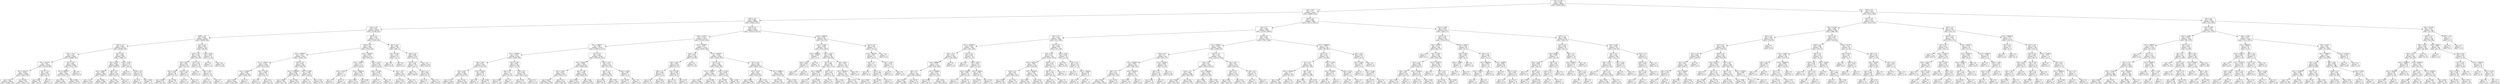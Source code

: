 digraph Tree {
node [shape=box, fontname="helvetica"] ;
edge [fontname="helvetica"] ;
0 [label="x[5] <= 0.305\ngini = 0.244\nsamples = 58645\nvalue = [50295, 8350]"] ;
1 [label="x[4] <= 14.4\ngini = 0.17\nsamples = 53915\nvalue = [48860, 5055]"] ;
0 -> 1 [labeldistance=2.5, labelangle=45, headlabel="True"] ;
2 [label="x[10] <= 0.5\ngini = 0.089\nsamples = 48046\nvalue = [45803, 2243]"] ;
1 -> 2 ;
3 [label="x[19] <= 0.5\ngini = 0.051\nsamples = 24228\nvalue = [23596, 632]"] ;
2 -> 3 ;
4 [label="x[20] <= 0.5\ngini = 0.038\nsamples = 20854\nvalue = [20448, 406]"] ;
3 -> 4 ;
5 [label="x[16] <= 0.5\ngini = 0.034\nsamples = 20724\nvalue = [20366, 358]"] ;
4 -> 5 ;
6 [label="x[4] <= 11.13\ngini = 0.04\nsamples = 16827\nvalue = [16480, 347]"] ;
5 -> 6 ;
7 [label="x[3] <= 25237.5\ngini = 0.03\nsamples = 13938\nvalue = [13729, 209]"] ;
6 -> 7 ;
8 [label="x[3] <= 24125.0\ngini = 0.029\nsamples = 13880\nvalue = [13677, 203]"] ;
7 -> 8 ;
9 [label="gini = 0.028\nsamples = 13678\nvalue = [13482, 196]"] ;
8 -> 9 ;
10 [label="gini = 0.067\nsamples = 202\nvalue = [195.0, 7.0]"] ;
8 -> 10 ;
11 [label="x[2] <= 13.5\ngini = 0.185\nsamples = 58\nvalue = [52, 6]"] ;
7 -> 11 ;
12 [label="gini = 0.163\nsamples = 56\nvalue = [51, 5]"] ;
11 -> 12 ;
13 [label="gini = 0.5\nsamples = 2\nvalue = [1, 1]"] ;
11 -> 13 ;
14 [label="x[2] <= 23.0\ngini = 0.091\nsamples = 2889\nvalue = [2751, 138]"] ;
6 -> 14 ;
15 [label="x[1] <= 54264.0\ngini = 0.09\nsamples = 2888\nvalue = [2751, 137]"] ;
14 -> 15 ;
16 [label="gini = 0.167\nsamples = 698\nvalue = [634, 64]"] ;
15 -> 16 ;
17 [label="gini = 0.064\nsamples = 2190\nvalue = [2117, 73]"] ;
15 -> 17 ;
18 [label="gini = 0.0\nsamples = 1\nvalue = [0, 1]"] ;
14 -> 18 ;
19 [label="x[2] <= 20.5\ngini = 0.006\nsamples = 3897\nvalue = [3886, 11]"] ;
5 -> 19 ;
20 [label="x[5] <= 0.255\ngini = 0.004\nsamples = 3866\nvalue = [3858, 8]"] ;
19 -> 20 ;
21 [label="x[3] <= 3062.5\ngini = 0.003\nsamples = 3666\nvalue = [3661, 5]"] ;
20 -> 21 ;
22 [label="gini = 0.01\nsamples = 380\nvalue = [378, 2]"] ;
21 -> 22 ;
23 [label="gini = 0.002\nsamples = 3286\nvalue = [3283, 3]"] ;
21 -> 23 ;
24 [label="x[8] <= 0.5\ngini = 0.03\nsamples = 200\nvalue = [197, 3]"] ;
20 -> 24 ;
25 [label="gini = 0.02\nsamples = 198\nvalue = [196, 2]"] ;
24 -> 25 ;
26 [label="gini = 0.5\nsamples = 2\nvalue = [1, 1]"] ;
24 -> 26 ;
27 [label="x[5] <= 0.165\ngini = 0.175\nsamples = 31\nvalue = [28, 3]"] ;
19 -> 27 ;
28 [label="gini = 0.0\nsamples = 19\nvalue = [19, 0]"] ;
27 -> 28 ;
29 [label="x[18] <= 0.5\ngini = 0.375\nsamples = 12\nvalue = [9, 3]"] ;
27 -> 29 ;
30 [label="gini = 0.0\nsamples = 4\nvalue = [4, 0]"] ;
29 -> 30 ;
31 [label="gini = 0.469\nsamples = 8\nvalue = [5, 3]"] ;
29 -> 31 ;
32 [label="x[11] <= 0.5\ngini = 0.466\nsamples = 130\nvalue = [82, 48]"] ;
4 -> 32 ;
33 [label="x[14] <= 0.5\ngini = 0.382\nsamples = 109\nvalue = [81, 28]"] ;
32 -> 33 ;
34 [label="x[0] <= 40.5\ngini = 0.245\nsamples = 91\nvalue = [78, 13]"] ;
33 -> 34 ;
35 [label="x[5] <= 0.165\ngini = 0.223\nsamples = 86\nvalue = [75, 11]"] ;
34 -> 35 ;
36 [label="gini = 0.298\nsamples = 55\nvalue = [45, 10]"] ;
35 -> 36 ;
37 [label="gini = 0.062\nsamples = 31\nvalue = [30, 1]"] ;
35 -> 37 ;
38 [label="x[12] <= 0.5\ngini = 0.48\nsamples = 5\nvalue = [3, 2]"] ;
34 -> 38 ;
39 [label="gini = 0.0\nsamples = 3\nvalue = [3, 0]"] ;
38 -> 39 ;
40 [label="gini = 0.0\nsamples = 2\nvalue = [0, 2]"] ;
38 -> 40 ;
41 [label="x[7] <= 0.5\ngini = 0.278\nsamples = 18\nvalue = [3, 15]"] ;
33 -> 41 ;
42 [label="gini = 0.0\nsamples = 2\nvalue = [2, 0]"] ;
41 -> 42 ;
43 [label="x[0] <= 40.5\ngini = 0.117\nsamples = 16\nvalue = [1, 15]"] ;
41 -> 43 ;
44 [label="gini = 0.0\nsamples = 14\nvalue = [0, 14]"] ;
43 -> 44 ;
45 [label="gini = 0.5\nsamples = 2\nvalue = [1, 1]"] ;
43 -> 45 ;
46 [label="x[5] <= 0.055\ngini = 0.091\nsamples = 21\nvalue = [1, 20]"] ;
32 -> 46 ;
47 [label="gini = 0.0\nsamples = 1\nvalue = [1, 0]"] ;
46 -> 47 ;
48 [label="gini = 0.0\nsamples = 20\nvalue = [0, 20]"] ;
46 -> 48 ;
49 [label="x[9] <= 0.5\ngini = 0.125\nsamples = 3374\nvalue = [3148, 226]"] ;
3 -> 49 ;
50 [label="x[16] <= 0.5\ngini = 0.141\nsamples = 2927\nvalue = [2703, 224]"] ;
49 -> 50 ;
51 [label="x[1] <= 79699.5\ngini = 0.157\nsamples = 2454\nvalue = [2244, 210]"] ;
50 -> 51 ;
52 [label="x[1] <= 77002.0\ngini = 0.213\nsamples = 1495\nvalue = [1314, 181]"] ;
51 -> 52 ;
53 [label="x[3] <= 21500.0\ngini = 0.205\nsamples = 1459\nvalue = [1290, 169]"] ;
52 -> 53 ;
54 [label="gini = 0.204\nsamples = 1458\nvalue = [1290, 168]"] ;
53 -> 54 ;
55 [label="gini = 0.0\nsamples = 1\nvalue = [0, 1]"] ;
53 -> 55 ;
56 [label="x[4] <= 12.535\ngini = 0.444\nsamples = 36\nvalue = [24, 12]"] ;
52 -> 56 ;
57 [label="gini = 0.0\nsamples = 2\nvalue = [0, 2]"] ;
56 -> 57 ;
58 [label="gini = 0.415\nsamples = 34\nvalue = [24, 10]"] ;
56 -> 58 ;
59 [label="x[14] <= 0.5\ngini = 0.059\nsamples = 959\nvalue = [930, 29]"] ;
51 -> 59 ;
60 [label="x[1] <= 118160.0\ngini = 0.049\nsamples = 802\nvalue = [782, 20]"] ;
59 -> 60 ;
61 [label="gini = 0.068\nsamples = 536\nvalue = [517, 19]"] ;
60 -> 61 ;
62 [label="gini = 0.007\nsamples = 266\nvalue = [265, 1]"] ;
60 -> 62 ;
63 [label="x[4] <= 13.085\ngini = 0.108\nsamples = 157\nvalue = [148, 9]"] ;
59 -> 63 ;
64 [label="gini = 0.0\nsamples = 51\nvalue = [51, 0]"] ;
63 -> 64 ;
65 [label="gini = 0.155\nsamples = 106\nvalue = [97, 9]"] ;
63 -> 65 ;
66 [label="x[1] <= 59500.0\ngini = 0.057\nsamples = 473\nvalue = [459, 14]"] ;
50 -> 66 ;
67 [label="x[3] <= 1450.0\ngini = 0.11\nsamples = 137\nvalue = [129, 8]"] ;
66 -> 67 ;
68 [label="x[5] <= 0.055\ngini = 0.5\nsamples = 2\nvalue = [1, 1]"] ;
67 -> 68 ;
69 [label="gini = 0.0\nsamples = 1\nvalue = [0, 1]"] ;
68 -> 69 ;
70 [label="gini = 0.0\nsamples = 1\nvalue = [1, 0]"] ;
68 -> 70 ;
71 [label="x[1] <= 58600.0\ngini = 0.098\nsamples = 135\nvalue = [128, 7]"] ;
67 -> 71 ;
72 [label="gini = 0.087\nsamples = 132\nvalue = [126, 6]"] ;
71 -> 72 ;
73 [label="gini = 0.444\nsamples = 3\nvalue = [2, 1]"] ;
71 -> 73 ;
74 [label="x[4] <= 12.16\ngini = 0.035\nsamples = 336\nvalue = [330, 6]"] ;
66 -> 74 ;
75 [label="x[4] <= 12.065\ngini = 0.142\nsamples = 13\nvalue = [12, 1]"] ;
74 -> 75 ;
76 [label="gini = 0.0\nsamples = 12\nvalue = [12, 0]"] ;
75 -> 76 ;
77 [label="gini = 0.0\nsamples = 1\nvalue = [0, 1]"] ;
75 -> 77 ;
78 [label="x[2] <= 10.5\ngini = 0.03\nsamples = 323\nvalue = [318, 5]"] ;
74 -> 78 ;
79 [label="gini = 0.036\nsamples = 272\nvalue = [267, 5]"] ;
78 -> 79 ;
80 [label="gini = 0.0\nsamples = 51\nvalue = [51, 0]"] ;
78 -> 80 ;
81 [label="x[0] <= 21.5\ngini = 0.009\nsamples = 447\nvalue = [445, 2]"] ;
49 -> 81 ;
82 [label="x[5] <= 0.255\ngini = 0.124\nsamples = 15\nvalue = [14, 1]"] ;
81 -> 82 ;
83 [label="gini = 0.0\nsamples = 14\nvalue = [14, 0]"] ;
82 -> 83 ;
84 [label="gini = 0.0\nsamples = 1\nvalue = [0, 1]"] ;
82 -> 84 ;
85 [label="x[24] <= 0.5\ngini = 0.005\nsamples = 432\nvalue = [431, 1]"] ;
81 -> 85 ;
86 [label="x[15] <= 0.5\ngini = 0.009\nsamples = 213\nvalue = [212, 1]"] ;
85 -> 86 ;
87 [label="gini = 0.0\nsamples = 169\nvalue = [169, 0]"] ;
86 -> 87 ;
88 [label="x[6] <= 2.5\ngini = 0.044\nsamples = 44\nvalue = [43, 1]"] ;
86 -> 88 ;
89 [label="gini = 0.32\nsamples = 5\nvalue = [4, 1]"] ;
88 -> 89 ;
90 [label="gini = 0.0\nsamples = 39\nvalue = [39, 0]"] ;
88 -> 90 ;
91 [label="gini = 0.0\nsamples = 219\nvalue = [219, 0]"] ;
85 -> 91 ;
92 [label="x[20] <= 0.5\ngini = 0.126\nsamples = 23818\nvalue = [22207.0, 1611.0]"] ;
2 -> 92 ;
93 [label="x[4] <= 10.975\ngini = 0.114\nsamples = 23557\nvalue = [22125, 1432]"] ;
92 -> 93 ;
94 [label="x[1] <= 34897.5\ngini = 0.08\nsamples = 12315\nvalue = [11803.0, 512.0]"] ;
93 -> 94 ;
95 [label="x[1] <= 33998.0\ngini = 0.172\nsamples = 1976\nvalue = [1788, 188]"] ;
94 -> 95 ;
96 [label="x[6] <= 26.5\ngini = 0.152\nsamples = 1870\nvalue = [1715, 155]"] ;
95 -> 96 ;
97 [label="x[4] <= 8.79\ngini = 0.149\nsamples = 1864\nvalue = [1713, 151]"] ;
96 -> 97 ;
98 [label="gini = 0.113\nsamples = 1030\nvalue = [968, 62]"] ;
97 -> 98 ;
99 [label="gini = 0.191\nsamples = 834\nvalue = [745, 89]"] ;
97 -> 99 ;
100 [label="x[3] <= 4750.0\ngini = 0.444\nsamples = 6\nvalue = [2, 4]"] ;
96 -> 100 ;
101 [label="gini = 0.0\nsamples = 3\nvalue = [0, 3]"] ;
100 -> 101 ;
102 [label="gini = 0.444\nsamples = 3\nvalue = [2, 1]"] ;
100 -> 102 ;
103 [label="x[5] <= 0.105\ngini = 0.429\nsamples = 106\nvalue = [73, 33]"] ;
95 -> 103 ;
104 [label="x[6] <= 9.5\ngini = 0.5\nsamples = 20\nvalue = [10, 10]"] ;
103 -> 104 ;
105 [label="gini = 0.484\nsamples = 17\nvalue = [7, 10]"] ;
104 -> 105 ;
106 [label="gini = 0.0\nsamples = 3\nvalue = [3, 0]"] ;
104 -> 106 ;
107 [label="x[16] <= 0.5\ngini = 0.392\nsamples = 86\nvalue = [63.0, 23.0]"] ;
103 -> 107 ;
108 [label="gini = 0.425\nsamples = 75\nvalue = [52, 23]"] ;
107 -> 108 ;
109 [label="gini = 0.0\nsamples = 11\nvalue = [11, 0]"] ;
107 -> 109 ;
110 [label="x[2] <= 13.5\ngini = 0.061\nsamples = 10339\nvalue = [10015.0, 324.0]"] ;
94 -> 110 ;
111 [label="x[1] <= 59513.5\ngini = 0.058\nsamples = 10170\nvalue = [9864, 306]"] ;
110 -> 111 ;
112 [label="x[5] <= 0.265\ngini = 0.074\nsamples = 5614\nvalue = [5397, 217]"] ;
111 -> 112 ;
113 [label="gini = 0.067\nsamples = 5180\nvalue = [5001, 179]"] ;
112 -> 113 ;
114 [label="gini = 0.16\nsamples = 434\nvalue = [396, 38]"] ;
112 -> 114 ;
115 [label="x[4] <= 7.385\ngini = 0.038\nsamples = 4556\nvalue = [4467, 89]"] ;
111 -> 115 ;
116 [label="gini = 0.014\nsamples = 1101\nvalue = [1093, 8]"] ;
115 -> 116 ;
117 [label="gini = 0.046\nsamples = 3455\nvalue = [3374, 81]"] ;
115 -> 117 ;
118 [label="x[0] <= 51.0\ngini = 0.19\nsamples = 169\nvalue = [151, 18]"] ;
110 -> 118 ;
119 [label="x[0] <= 31.5\ngini = 0.166\nsamples = 164\nvalue = [149, 15]"] ;
118 -> 119 ;
120 [label="gini = 0.325\nsamples = 44\nvalue = [35, 9]"] ;
119 -> 120 ;
121 [label="gini = 0.095\nsamples = 120\nvalue = [114, 6]"] ;
119 -> 121 ;
122 [label="x[4] <= 6.805\ngini = 0.48\nsamples = 5\nvalue = [2, 3]"] ;
118 -> 122 ;
123 [label="gini = 0.444\nsamples = 3\nvalue = [2, 1]"] ;
122 -> 123 ;
124 [label="gini = 0.0\nsamples = 2\nvalue = [0, 2]"] ;
122 -> 124 ;
125 [label="x[1] <= 19984.0\ngini = 0.15\nsamples = 11242\nvalue = [10322, 920]"] ;
93 -> 125 ;
126 [label="x[13] <= 0.5\ngini = 0.479\nsamples = 148\nvalue = [59, 89]"] ;
125 -> 126 ;
127 [label="x[5] <= 0.155\ngini = 0.491\nsamples = 136\nvalue = [59, 77]"] ;
126 -> 127 ;
128 [label="x[6] <= 2.5\ngini = 0.188\nsamples = 57\nvalue = [51, 6]"] ;
127 -> 128 ;
129 [label="gini = 0.36\nsamples = 17\nvalue = [13, 4]"] ;
128 -> 129 ;
130 [label="gini = 0.095\nsamples = 40\nvalue = [38, 2]"] ;
128 -> 130 ;
131 [label="x[5] <= 0.285\ngini = 0.182\nsamples = 79\nvalue = [8, 71]"] ;
127 -> 131 ;
132 [label="gini = 0.124\nsamples = 75\nvalue = [5, 70]"] ;
131 -> 132 ;
133 [label="gini = 0.375\nsamples = 4\nvalue = [3, 1]"] ;
131 -> 133 ;
134 [label="gini = 0.0\nsamples = 12\nvalue = [0, 12]"] ;
126 -> 134 ;
135 [label="x[1] <= 34076.0\ngini = 0.139\nsamples = 11094\nvalue = [10263, 831]"] ;
125 -> 135 ;
136 [label="x[13] <= 0.5\ngini = 0.269\nsamples = 1883\nvalue = [1581, 302]"] ;
135 -> 136 ;
137 [label="x[1] <= 33620.0\ngini = 0.225\nsamples = 1805\nvalue = [1572, 233]"] ;
136 -> 137 ;
138 [label="gini = 0.193\nsamples = 1684\nvalue = [1502, 182]"] ;
137 -> 138 ;
139 [label="gini = 0.488\nsamples = 121\nvalue = [70, 51]"] ;
137 -> 139 ;
140 [label="x[4] <= 11.875\ngini = 0.204\nsamples = 78\nvalue = [9, 69]"] ;
136 -> 140 ;
141 [label="gini = 0.469\nsamples = 16\nvalue = [6, 10]"] ;
140 -> 141 ;
142 [label="gini = 0.092\nsamples = 62\nvalue = [3, 59]"] ;
140 -> 142 ;
143 [label="x[13] <= 0.5\ngini = 0.108\nsamples = 9211\nvalue = [8682, 529]"] ;
135 -> 143 ;
144 [label="x[5] <= 0.215\ngini = 0.09\nsamples = 8316\nvalue = [7923, 393]"] ;
143 -> 144 ;
145 [label="gini = 0.079\nsamples = 6696\nvalue = [6421, 275]"] ;
144 -> 145 ;
146 [label="gini = 0.135\nsamples = 1620\nvalue = [1502, 118]"] ;
144 -> 146 ;
147 [label="x[1] <= 49681.0\ngini = 0.258\nsamples = 895\nvalue = [759, 136]"] ;
143 -> 147 ;
148 [label="gini = 0.434\nsamples = 69\nvalue = [22.0, 47.0]"] ;
147 -> 148 ;
149 [label="gini = 0.192\nsamples = 826\nvalue = [737, 89]"] ;
147 -> 149 ;
150 [label="x[3] <= 13600.0\ngini = 0.431\nsamples = 261\nvalue = [82, 179]"] ;
92 -> 150 ;
151 [label="x[4] <= 12.265\ngini = 0.399\nsamples = 229\nvalue = [63.0, 166.0]"] ;
150 -> 151 ;
152 [label="x[1] <= 46998.0\ngini = 0.408\nsamples = 7\nvalue = [5, 2]"] ;
151 -> 152 ;
153 [label="x[0] <= 23.5\ngini = 0.444\nsamples = 3\nvalue = [1, 2]"] ;
152 -> 153 ;
154 [label="gini = 0.0\nsamples = 1\nvalue = [1, 0]"] ;
153 -> 154 ;
155 [label="gini = 0.0\nsamples = 2\nvalue = [0, 2]"] ;
153 -> 155 ;
156 [label="gini = 0.0\nsamples = 4\nvalue = [4, 0]"] ;
152 -> 156 ;
157 [label="x[5] <= 0.105\ngini = 0.386\nsamples = 222\nvalue = [58, 164]"] ;
151 -> 157 ;
158 [label="x[2] <= 2.5\ngini = 0.498\nsamples = 58\nvalue = [27.0, 31.0]"] ;
157 -> 158 ;
159 [label="x[1] <= 46500.0\ngini = 0.287\nsamples = 23\nvalue = [4, 19]"] ;
158 -> 159 ;
160 [label="gini = 0.0\nsamples = 9\nvalue = [0, 9]"] ;
159 -> 160 ;
161 [label="gini = 0.408\nsamples = 14\nvalue = [4, 10]"] ;
159 -> 161 ;
162 [label="x[14] <= 0.5\ngini = 0.451\nsamples = 35\nvalue = [23, 12]"] ;
158 -> 162 ;
163 [label="gini = 0.33\nsamples = 24\nvalue = [19, 5]"] ;
162 -> 163 ;
164 [label="gini = 0.463\nsamples = 11\nvalue = [4, 7]"] ;
162 -> 164 ;
165 [label="x[0] <= 40.0\ngini = 0.307\nsamples = 164\nvalue = [31, 133]"] ;
157 -> 165 ;
166 [label="x[1] <= 56502.0\ngini = 0.274\nsamples = 159\nvalue = [26, 133]"] ;
165 -> 166 ;
167 [label="gini = 0.178\nsamples = 132\nvalue = [13, 119]"] ;
166 -> 167 ;
168 [label="gini = 0.499\nsamples = 27\nvalue = [13, 14]"] ;
166 -> 168 ;
169 [label="gini = 0.0\nsamples = 5\nvalue = [5, 0]"] ;
165 -> 169 ;
170 [label="x[11] <= 0.5\ngini = 0.482\nsamples = 32\nvalue = [19, 13]"] ;
150 -> 170 ;
171 [label="x[1] <= 79825.0\ngini = 0.417\nsamples = 27\nvalue = [19, 8]"] ;
170 -> 171 ;
172 [label="x[2] <= 3.5\ngini = 0.5\nsamples = 14\nvalue = [7, 7]"] ;
171 -> 172 ;
173 [label="gini = 0.0\nsamples = 5\nvalue = [0, 5]"] ;
172 -> 173 ;
174 [label="x[6] <= 3.5\ngini = 0.346\nsamples = 9\nvalue = [7, 2]"] ;
172 -> 174 ;
175 [label="gini = 0.444\nsamples = 3\nvalue = [1, 2]"] ;
174 -> 175 ;
176 [label="gini = 0.0\nsamples = 6\nvalue = [6, 0]"] ;
174 -> 176 ;
177 [label="x[5] <= 0.125\ngini = 0.142\nsamples = 13\nvalue = [12, 1]"] ;
171 -> 177 ;
178 [label="gini = 0.0\nsamples = 1\nvalue = [0, 1]"] ;
177 -> 178 ;
179 [label="gini = 0.0\nsamples = 12\nvalue = [12, 0]"] ;
177 -> 179 ;
180 [label="gini = 0.0\nsamples = 5\nvalue = [0, 5]"] ;
170 -> 180 ;
181 [label="x[19] <= 0.5\ngini = 0.499\nsamples = 5869\nvalue = [3057.0, 2812.0]"] ;
1 -> 181 ;
182 [label="x[2] <= 2.5\ngini = 0.494\nsamples = 4847\nvalue = [2158.0, 2689.0]"] ;
181 -> 182 ;
183 [label="x[7] <= 0.5\ngini = 0.323\nsamples = 1832\nvalue = [371, 1461]"] ;
182 -> 183 ;
184 [label="x[1] <= 109000.0\ngini = 0.191\nsamples = 1461\nvalue = [156, 1305]"] ;
183 -> 184 ;
185 [label="x[4] <= 21.9\ngini = 0.176\nsamples = 1422\nvalue = [139, 1283]"] ;
184 -> 185 ;
186 [label="x[1] <= 49990.0\ngini = 0.175\nsamples = 1421\nvalue = [138, 1283]"] ;
185 -> 186 ;
187 [label="x[9] <= 0.5\ngini = 0.13\nsamples = 870\nvalue = [61.0, 809.0]"] ;
186 -> 187 ;
188 [label="gini = 0.034\nsamples = 818\nvalue = [14, 804]"] ;
187 -> 188 ;
189 [label="gini = 0.174\nsamples = 52\nvalue = [47, 5]"] ;
187 -> 189 ;
190 [label="x[1] <= 50080.0\ngini = 0.24\nsamples = 551\nvalue = [77, 474]"] ;
186 -> 190 ;
191 [label="gini = 0.483\nsamples = 27\nvalue = [16, 11]"] ;
190 -> 191 ;
192 [label="gini = 0.206\nsamples = 524\nvalue = [61.0, 463.0]"] ;
190 -> 192 ;
193 [label="gini = 0.0\nsamples = 1\nvalue = [1, 0]"] ;
185 -> 193 ;
194 [label="x[10] <= 0.5\ngini = 0.492\nsamples = 39\nvalue = [17, 22]"] ;
184 -> 194 ;
195 [label="gini = 0.0\nsamples = 5\nvalue = [5, 0]"] ;
194 -> 195 ;
196 [label="x[4] <= 16.62\ngini = 0.457\nsamples = 34\nvalue = [12, 22]"] ;
194 -> 196 ;
197 [label="x[3] <= 6100.0\ngini = 0.287\nsamples = 23\nvalue = [4, 19]"] ;
196 -> 197 ;
198 [label="gini = 0.0\nsamples = 2\nvalue = [2, 0]"] ;
197 -> 198 ;
199 [label="gini = 0.172\nsamples = 21\nvalue = [2, 19]"] ;
197 -> 199 ;
200 [label="x[3] <= 5500.0\ngini = 0.397\nsamples = 11\nvalue = [8, 3]"] ;
196 -> 200 ;
201 [label="gini = 0.444\nsamples = 3\nvalue = [1, 2]"] ;
200 -> 201 ;
202 [label="gini = 0.219\nsamples = 8\nvalue = [7, 1]"] ;
200 -> 202 ;
203 [label="x[11] <= 0.5\ngini = 0.487\nsamples = 371\nvalue = [215, 156]"] ;
183 -> 203 ;
204 [label="x[12] <= 0.5\ngini = 0.437\nsamples = 316\nvalue = [214.0, 102.0]"] ;
203 -> 204 ;
205 [label="x[1] <= 59515.5\ngini = 0.467\nsamples = 239\nvalue = [150, 89]"] ;
204 -> 205 ;
206 [label="x[16] <= 0.5\ngini = 0.46\nsamples = 78\nvalue = [28.0, 50.0]"] ;
205 -> 206 ;
207 [label="gini = 0.398\nsamples = 62\nvalue = [17, 45]"] ;
206 -> 207 ;
208 [label="gini = 0.43\nsamples = 16\nvalue = [11, 5]"] ;
206 -> 208 ;
209 [label="x[1] <= 84500.0\ngini = 0.367\nsamples = 161\nvalue = [122, 39]"] ;
205 -> 209 ;
210 [label="gini = 0.455\nsamples = 83\nvalue = [54, 29]"] ;
209 -> 210 ;
211 [label="gini = 0.224\nsamples = 78\nvalue = [68, 10]"] ;
209 -> 211 ;
212 [label="x[22] <= 0.5\ngini = 0.281\nsamples = 77\nvalue = [64, 13]"] ;
204 -> 212 ;
213 [label="x[0] <= 27.5\ngini = 0.234\nsamples = 74\nvalue = [64, 10]"] ;
212 -> 213 ;
214 [label="gini = 0.33\nsamples = 48\nvalue = [38, 10]"] ;
213 -> 214 ;
215 [label="gini = 0.0\nsamples = 26\nvalue = [26, 0]"] ;
213 -> 215 ;
216 [label="gini = 0.0\nsamples = 3\nvalue = [0, 3]"] ;
212 -> 216 ;
217 [label="x[5] <= 0.225\ngini = 0.036\nsamples = 55\nvalue = [1, 54]"] ;
203 -> 217 ;
218 [label="gini = 0.0\nsamples = 41\nvalue = [0, 41]"] ;
217 -> 218 ;
219 [label="x[2] <= 0.5\ngini = 0.133\nsamples = 14\nvalue = [1, 13]"] ;
217 -> 219 ;
220 [label="gini = 0.0\nsamples = 8\nvalue = [0, 8]"] ;
219 -> 220 ;
221 [label="x[1] <= 73500.0\ngini = 0.278\nsamples = 6\nvalue = [1, 5]"] ;
219 -> 221 ;
222 [label="gini = 0.0\nsamples = 4\nvalue = [0, 4]"] ;
221 -> 222 ;
223 [label="gini = 0.5\nsamples = 2\nvalue = [1, 1]"] ;
221 -> 223 ;
224 [label="x[14] <= 0.5\ngini = 0.483\nsamples = 3015\nvalue = [1787, 1228]"] ;
182 -> 224 ;
225 [label="x[1] <= 44954.0\ngini = 0.432\nsamples = 2479\nvalue = [1698, 781]"] ;
224 -> 225 ;
226 [label="x[11] <= 0.5\ngini = 0.5\nsamples = 558\nvalue = [287, 271]"] ;
225 -> 226 ;
227 [label="x[1] <= 43600.0\ngini = 0.453\nsamples = 435\nvalue = [284, 151]"] ;
226 -> 227 ;
228 [label="x[9] <= 0.5\ngini = 0.437\nsamples = 403\nvalue = [273, 130]"] ;
227 -> 228 ;
229 [label="gini = 0.455\nsamples = 366\nvalue = [238.0, 128.0]"] ;
228 -> 229 ;
230 [label="gini = 0.102\nsamples = 37\nvalue = [35, 2]"] ;
228 -> 230 ;
231 [label="x[3] <= 10200.0\ngini = 0.451\nsamples = 32\nvalue = [11, 21]"] ;
227 -> 231 ;
232 [label="gini = 0.477\nsamples = 28\nvalue = [11, 17]"] ;
231 -> 232 ;
233 [label="gini = 0.0\nsamples = 4\nvalue = [0, 4]"] ;
231 -> 233 ;
234 [label="x[1] <= 32134.0\ngini = 0.048\nsamples = 123\nvalue = [3, 120]"] ;
226 -> 234 ;
235 [label="x[9] <= 0.5\ngini = 0.145\nsamples = 38\nvalue = [3, 35]"] ;
234 -> 235 ;
236 [label="gini = 0.102\nsamples = 37\nvalue = [2, 35]"] ;
235 -> 236 ;
237 [label="gini = 0.0\nsamples = 1\nvalue = [1, 0]"] ;
235 -> 237 ;
238 [label="gini = 0.0\nsamples = 85\nvalue = [0, 85]"] ;
234 -> 238 ;
239 [label="x[15] <= 0.5\ngini = 0.39\nsamples = 1921\nvalue = [1411.0, 510.0]"] ;
225 -> 239 ;
240 [label="x[12] <= 0.5\ngini = 0.42\nsamples = 1505\nvalue = [1053.0, 452.0]"] ;
239 -> 240 ;
241 [label="x[16] <= 0.5\ngini = 0.462\nsamples = 1060\nvalue = [676, 384]"] ;
240 -> 241 ;
242 [label="gini = 0.498\nsamples = 652\nvalue = [305, 347]"] ;
241 -> 242 ;
243 [label="gini = 0.165\nsamples = 408\nvalue = [371, 37]"] ;
241 -> 243 ;
244 [label="x[1] <= 84500.0\ngini = 0.259\nsamples = 445\nvalue = [377, 68]"] ;
240 -> 244 ;
245 [label="gini = 0.298\nsamples = 341\nvalue = [279, 62]"] ;
244 -> 245 ;
246 [label="gini = 0.109\nsamples = 104\nvalue = [98, 6]"] ;
244 -> 246 ;
247 [label="x[6] <= 25.0\ngini = 0.24\nsamples = 416\nvalue = [358, 58]"] ;
239 -> 247 ;
248 [label="x[6] <= 6.5\ngini = 0.231\nsamples = 412\nvalue = [357, 55]"] ;
247 -> 248 ;
249 [label="gini = 0.282\nsamples = 253\nvalue = [210, 43]"] ;
248 -> 249 ;
250 [label="gini = 0.14\nsamples = 159\nvalue = [147, 12]"] ;
248 -> 250 ;
251 [label="x[9] <= 0.5\ngini = 0.375\nsamples = 4\nvalue = [1, 3]"] ;
247 -> 251 ;
252 [label="gini = 0.0\nsamples = 3\nvalue = [0, 3]"] ;
251 -> 252 ;
253 [label="gini = 0.0\nsamples = 1\nvalue = [1, 0]"] ;
251 -> 253 ;
254 [label="x[1] <= 109400.0\ngini = 0.277\nsamples = 536\nvalue = [89, 447]"] ;
224 -> 254 ;
255 [label="x[9] <= 0.5\ngini = 0.257\nsamples = 521\nvalue = [79, 442]"] ;
254 -> 255 ;
256 [label="x[7] <= 0.5\ngini = 0.23\nsamples = 506\nvalue = [67, 439]"] ;
255 -> 256 ;
257 [label="x[3] <= 10300.0\ngini = 0.3\nsamples = 310\nvalue = [57, 253]"] ;
256 -> 257 ;
258 [label="gini = 0.344\nsamples = 231\nvalue = [51, 180]"] ;
257 -> 258 ;
259 [label="gini = 0.14\nsamples = 79\nvalue = [6, 73]"] ;
257 -> 259 ;
260 [label="x[0] <= 29.5\ngini = 0.097\nsamples = 196\nvalue = [10, 186]"] ;
256 -> 260 ;
261 [label="gini = 0.042\nsamples = 140\nvalue = [3, 137]"] ;
260 -> 261 ;
262 [label="gini = 0.219\nsamples = 56\nvalue = [7, 49]"] ;
260 -> 262 ;
263 [label="x[4] <= 15.845\ngini = 0.32\nsamples = 15\nvalue = [12, 3]"] ;
255 -> 263 ;
264 [label="x[1] <= 61350.0\ngini = 0.153\nsamples = 12\nvalue = [11, 1]"] ;
263 -> 264 ;
265 [label="gini = 0.0\nsamples = 10\nvalue = [10, 0]"] ;
264 -> 265 ;
266 [label="gini = 0.5\nsamples = 2\nvalue = [1, 1]"] ;
264 -> 266 ;
267 [label="x[4] <= 19.16\ngini = 0.444\nsamples = 3\nvalue = [1, 2]"] ;
263 -> 267 ;
268 [label="gini = 0.0\nsamples = 2\nvalue = [0, 2]"] ;
267 -> 268 ;
269 [label="gini = 0.0\nsamples = 1\nvalue = [1, 0]"] ;
267 -> 269 ;
270 [label="x[0] <= 25.5\ngini = 0.444\nsamples = 15\nvalue = [10, 5]"] ;
254 -> 270 ;
271 [label="x[5] <= 0.095\ngini = 0.494\nsamples = 9\nvalue = [4, 5]"] ;
270 -> 271 ;
272 [label="gini = 0.0\nsamples = 2\nvalue = [2, 0]"] ;
271 -> 272 ;
273 [label="x[5] <= 0.265\ngini = 0.408\nsamples = 7\nvalue = [2, 5]"] ;
271 -> 273 ;
274 [label="gini = 0.278\nsamples = 6\nvalue = [1, 5]"] ;
273 -> 274 ;
275 [label="gini = 0.0\nsamples = 1\nvalue = [1, 0]"] ;
273 -> 275 ;
276 [label="gini = 0.0\nsamples = 6\nvalue = [6, 0]"] ;
270 -> 276 ;
277 [label="x[4] <= 15.085\ngini = 0.212\nsamples = 1022\nvalue = [899, 123]"] ;
181 -> 277 ;
278 [label="x[13] <= 0.5\ngini = 0.144\nsamples = 563\nvalue = [519.0, 44.0]"] ;
277 -> 278 ;
279 [label="x[4] <= 14.595\ngini = 0.131\nsamples = 497\nvalue = [462, 35]"] ;
278 -> 279 ;
280 [label="gini = 0.0\nsamples = 1\nvalue = [0, 1]"] ;
279 -> 280 ;
281 [label="x[5] <= 0.205\ngini = 0.128\nsamples = 496\nvalue = [462, 34]"] ;
279 -> 281 ;
282 [label="x[11] <= 0.5\ngini = 0.098\nsamples = 407\nvalue = [386, 21]"] ;
281 -> 282 ;
283 [label="x[0] <= 59.5\ngini = 0.077\nsamples = 324\nvalue = [311, 13]"] ;
282 -> 283 ;
284 [label="gini = 0.072\nsamples = 322\nvalue = [310, 12]"] ;
283 -> 284 ;
285 [label="gini = 0.5\nsamples = 2\nvalue = [1, 1]"] ;
283 -> 285 ;
286 [label="x[1] <= 35000.0\ngini = 0.174\nsamples = 83\nvalue = [75, 8]"] ;
282 -> 286 ;
287 [label="gini = 0.42\nsamples = 10\nvalue = [7, 3]"] ;
286 -> 287 ;
288 [label="gini = 0.128\nsamples = 73\nvalue = [68, 5]"] ;
286 -> 288 ;
289 [label="x[1] <= 16200.0\ngini = 0.249\nsamples = 89\nvalue = [76, 13]"] ;
281 -> 289 ;
290 [label="gini = 0.0\nsamples = 2\nvalue = [0, 2]"] ;
289 -> 290 ;
291 [label="x[2] <= 14.5\ngini = 0.221\nsamples = 87\nvalue = [76.0, 11.0]"] ;
289 -> 291 ;
292 [label="gini = 0.191\nsamples = 84\nvalue = [75, 9]"] ;
291 -> 292 ;
293 [label="gini = 0.444\nsamples = 3\nvalue = [1, 2]"] ;
291 -> 293 ;
294 [label="x[3] <= 3550.0\ngini = 0.236\nsamples = 66\nvalue = [57, 9]"] ;
278 -> 294 ;
295 [label="x[0] <= 28.0\ngini = 0.444\nsamples = 9\nvalue = [6, 3]"] ;
294 -> 295 ;
296 [label="x[4] <= 14.685\ngini = 0.375\nsamples = 4\nvalue = [1, 3]"] ;
295 -> 296 ;
297 [label="gini = 0.0\nsamples = 1\nvalue = [1, 0]"] ;
296 -> 297 ;
298 [label="gini = 0.0\nsamples = 3\nvalue = [0, 3]"] ;
296 -> 298 ;
299 [label="gini = 0.0\nsamples = 5\nvalue = [5, 0]"] ;
295 -> 299 ;
300 [label="x[6] <= 3.5\ngini = 0.188\nsamples = 57\nvalue = [51, 6]"] ;
294 -> 300 ;
301 [label="x[1] <= 68000.0\ngini = 0.463\nsamples = 11\nvalue = [7, 4]"] ;
300 -> 301 ;
302 [label="x[3] <= 7000.0\ngini = 0.49\nsamples = 7\nvalue = [3, 4]"] ;
301 -> 302 ;
303 [label="gini = 0.0\nsamples = 3\nvalue = [3, 0]"] ;
302 -> 303 ;
304 [label="gini = 0.0\nsamples = 4\nvalue = [0, 4]"] ;
302 -> 304 ;
305 [label="gini = 0.0\nsamples = 4\nvalue = [4, 0]"] ;
301 -> 305 ;
306 [label="x[1] <= 30788.5\ngini = 0.083\nsamples = 46\nvalue = [44, 2]"] ;
300 -> 306 ;
307 [label="gini = 0.0\nsamples = 1\nvalue = [0, 1]"] ;
306 -> 307 ;
308 [label="x[5] <= 0.155\ngini = 0.043\nsamples = 45\nvalue = [44, 1]"] ;
306 -> 308 ;
309 [label="gini = 0.0\nsamples = 29\nvalue = [29, 0]"] ;
308 -> 309 ;
310 [label="gini = 0.117\nsamples = 16\nvalue = [15, 1]"] ;
308 -> 310 ;
311 [label="x[2] <= 1.5\ngini = 0.285\nsamples = 459\nvalue = [380, 79]"] ;
277 -> 311 ;
312 [label="x[13] <= 0.5\ngini = 0.389\nsamples = 87\nvalue = [64, 23]"] ;
311 -> 312 ;
313 [label="x[3] <= 8200.0\ngini = 0.329\nsamples = 77\nvalue = [61, 16]"] ;
312 -> 313 ;
314 [label="x[5] <= 0.035\ngini = 0.406\nsamples = 53\nvalue = [38, 15]"] ;
313 -> 314 ;
315 [label="gini = 0.0\nsamples = 4\nvalue = [4, 0]"] ;
314 -> 315 ;
316 [label="x[0] <= 22.5\ngini = 0.425\nsamples = 49\nvalue = [34, 15]"] ;
314 -> 316 ;
317 [label="gini = 0.497\nsamples = 13\nvalue = [6, 7]"] ;
316 -> 317 ;
318 [label="gini = 0.346\nsamples = 36\nvalue = [28, 8]"] ;
316 -> 318 ;
319 [label="x[6] <= 2.5\ngini = 0.08\nsamples = 24\nvalue = [23, 1]"] ;
313 -> 319 ;
320 [label="x[25] <= 0.5\ngini = 0.375\nsamples = 4\nvalue = [3, 1]"] ;
319 -> 320 ;
321 [label="gini = 0.0\nsamples = 3\nvalue = [3, 0]"] ;
320 -> 321 ;
322 [label="gini = 0.0\nsamples = 1\nvalue = [0, 1]"] ;
320 -> 322 ;
323 [label="gini = 0.0\nsamples = 20\nvalue = [20, 0]"] ;
319 -> 323 ;
324 [label="x[6] <= 5.5\ngini = 0.42\nsamples = 10\nvalue = [3, 7]"] ;
312 -> 324 ;
325 [label="x[3] <= 8000.0\ngini = 0.219\nsamples = 8\nvalue = [1, 7]"] ;
324 -> 325 ;
326 [label="gini = 0.0\nsamples = 5\nvalue = [0, 5]"] ;
325 -> 326 ;
327 [label="x[25] <= 0.5\ngini = 0.444\nsamples = 3\nvalue = [1, 2]"] ;
325 -> 327 ;
328 [label="gini = 0.0\nsamples = 2\nvalue = [0, 2]"] ;
327 -> 328 ;
329 [label="gini = 0.0\nsamples = 1\nvalue = [1, 0]"] ;
327 -> 329 ;
330 [label="gini = 0.0\nsamples = 2\nvalue = [2, 0]"] ;
324 -> 330 ;
331 [label="x[5] <= 0.295\ngini = 0.256\nsamples = 372\nvalue = [316, 56]"] ;
311 -> 331 ;
332 [label="x[0] <= 47.5\ngini = 0.245\nsamples = 364\nvalue = [312, 52]"] ;
331 -> 332 ;
333 [label="x[4] <= 15.17\ngini = 0.239\nsamples = 361\nvalue = [311, 50]"] ;
332 -> 333 ;
334 [label="gini = 0.0\nsamples = 1\nvalue = [0, 1]"] ;
333 -> 334 ;
335 [label="x[9] <= 0.5\ngini = 0.235\nsamples = 360\nvalue = [311.0, 49.0]"] ;
333 -> 335 ;
336 [label="gini = 0.255\nsamples = 326\nvalue = [277, 49]"] ;
335 -> 336 ;
337 [label="gini = 0.0\nsamples = 34\nvalue = [34, 0]"] ;
335 -> 337 ;
338 [label="x[5] <= 0.22\ngini = 0.444\nsamples = 3\nvalue = [1, 2]"] ;
332 -> 338 ;
339 [label="gini = 0.0\nsamples = 2\nvalue = [0, 2]"] ;
338 -> 339 ;
340 [label="gini = 0.0\nsamples = 1\nvalue = [1, 0]"] ;
338 -> 340 ;
341 [label="x[15] <= 0.5\ngini = 0.5\nsamples = 8\nvalue = [4, 4]"] ;
331 -> 341 ;
342 [label="x[25] <= 0.5\ngini = 0.444\nsamples = 6\nvalue = [4, 2]"] ;
341 -> 342 ;
343 [label="x[11] <= 0.5\ngini = 0.444\nsamples = 3\nvalue = [1, 2]"] ;
342 -> 343 ;
344 [label="gini = 0.0\nsamples = 1\nvalue = [1, 0]"] ;
343 -> 344 ;
345 [label="gini = 0.0\nsamples = 2\nvalue = [0, 2]"] ;
343 -> 345 ;
346 [label="gini = 0.0\nsamples = 3\nvalue = [3, 0]"] ;
342 -> 346 ;
347 [label="gini = 0.0\nsamples = 2\nvalue = [0, 2]"] ;
341 -> 347 ;
348 [label="x[10] <= 0.5\ngini = 0.423\nsamples = 4730\nvalue = [1435, 3295]"] ;
0 -> 348 [labeldistance=2.5, labelangle=-45, headlabel="False"] ;
349 [label="x[17] <= 0.5\ngini = 0.243\nsamples = 1511\nvalue = [1297, 214]"] ;
348 -> 349 ;
350 [label="x[4] <= 14.365\ngini = 0.299\nsamples = 1084\nvalue = [886, 198]"] ;
349 -> 350 ;
351 [label="x[8] <= 0.5\ngini = 0.209\nsamples = 837\nvalue = [738, 99]"] ;
350 -> 351 ;
352 [label="x[7] <= 0.5\ngini = 0.202\nsamples = 833\nvalue = [738, 95]"] ;
351 -> 352 ;
353 [label="x[11] <= 0.5\ngini = 0.061\nsamples = 190\nvalue = [184, 6]"] ;
352 -> 353 ;
354 [label="x[4] <= 9.57\ngini = 0.052\nsamples = 189\nvalue = [184, 5]"] ;
353 -> 354 ;
355 [label="x[6] <= 13.0\ngini = 0.278\nsamples = 6\nvalue = [5, 1]"] ;
354 -> 355 ;
356 [label="gini = 0.0\nsamples = 5\nvalue = [5, 0]"] ;
355 -> 356 ;
357 [label="gini = 0.0\nsamples = 1\nvalue = [0, 1]"] ;
355 -> 357 ;
358 [label="x[3] <= 7600.0\ngini = 0.043\nsamples = 183\nvalue = [179, 4]"] ;
354 -> 358 ;
359 [label="gini = 0.48\nsamples = 5\nvalue = [3, 2]"] ;
358 -> 359 ;
360 [label="gini = 0.022\nsamples = 178\nvalue = [176, 2]"] ;
358 -> 360 ;
361 [label="gini = 0.0\nsamples = 1\nvalue = [0, 1]"] ;
353 -> 361 ;
362 [label="x[18] <= 0.5\ngini = 0.239\nsamples = 643\nvalue = [554, 89]"] ;
352 -> 362 ;
363 [label="x[3] <= 8125.0\ngini = 0.349\nsamples = 195\nvalue = [151, 44]"] ;
362 -> 363 ;
364 [label="gini = 0.0\nsamples = 2\nvalue = [0, 2]"] ;
363 -> 364 ;
365 [label="x[2] <= 3.5\ngini = 0.341\nsamples = 193\nvalue = [151, 42]"] ;
363 -> 365 ;
366 [label="gini = 0.434\nsamples = 66\nvalue = [45, 21]"] ;
365 -> 366 ;
367 [label="gini = 0.276\nsamples = 127\nvalue = [106, 21]"] ;
365 -> 367 ;
368 [label="x[2] <= 19.5\ngini = 0.181\nsamples = 448\nvalue = [403, 45]"] ;
362 -> 368 ;
369 [label="x[0] <= 27.5\ngini = 0.175\nsamples = 445\nvalue = [402, 43]"] ;
368 -> 369 ;
370 [label="gini = 0.224\nsamples = 264\nvalue = [230, 34]"] ;
369 -> 370 ;
371 [label="gini = 0.095\nsamples = 181\nvalue = [172, 9]"] ;
369 -> 371 ;
372 [label="x[3] <= 27500.0\ngini = 0.444\nsamples = 3\nvalue = [1, 2]"] ;
368 -> 372 ;
373 [label="gini = 0.0\nsamples = 2\nvalue = [0, 2]"] ;
372 -> 373 ;
374 [label="gini = 0.0\nsamples = 1\nvalue = [1, 0]"] ;
372 -> 374 ;
375 [label="gini = 0.0\nsamples = 4\nvalue = [0, 4]"] ;
351 -> 375 ;
376 [label="x[11] <= 0.5\ngini = 0.48\nsamples = 247\nvalue = [148, 99]"] ;
350 -> 376 ;
377 [label="x[14] <= 0.5\ngini = 0.398\nsamples = 197\nvalue = [143, 54]"] ;
376 -> 377 ;
378 [label="x[3] <= 7100.0\ngini = 0.278\nsamples = 162\nvalue = [135, 27]"] ;
377 -> 378 ;
379 [label="x[0] <= 25.0\ngini = 0.444\nsamples = 3\nvalue = [1, 2]"] ;
378 -> 379 ;
380 [label="gini = 0.0\nsamples = 1\nvalue = [1, 0]"] ;
379 -> 380 ;
381 [label="gini = 0.0\nsamples = 2\nvalue = [0, 2]"] ;
379 -> 381 ;
382 [label="x[1] <= 106500.0\ngini = 0.265\nsamples = 159\nvalue = [134, 25]"] ;
378 -> 382 ;
383 [label="x[2] <= 2.5\ngini = 0.25\nsamples = 157\nvalue = [134, 23]"] ;
382 -> 383 ;
384 [label="gini = 0.391\nsamples = 45\nvalue = [33, 12]"] ;
383 -> 384 ;
385 [label="gini = 0.177\nsamples = 112\nvalue = [101, 11]"] ;
383 -> 385 ;
386 [label="gini = 0.0\nsamples = 2\nvalue = [0, 2]"] ;
382 -> 386 ;
387 [label="x[9] <= 0.5\ngini = 0.353\nsamples = 35\nvalue = [8, 27]"] ;
377 -> 387 ;
388 [label="x[19] <= 0.5\ngini = 0.198\nsamples = 27\nvalue = [3, 24]"] ;
387 -> 388 ;
389 [label="gini = 0.0\nsamples = 23\nvalue = [0, 23]"] ;
388 -> 389 ;
390 [label="x[2] <= 6.0\ngini = 0.375\nsamples = 4\nvalue = [3, 1]"] ;
388 -> 390 ;
391 [label="gini = 0.5\nsamples = 2\nvalue = [1, 1]"] ;
390 -> 391 ;
392 [label="gini = 0.0\nsamples = 2\nvalue = [2, 0]"] ;
390 -> 392 ;
393 [label="x[4] <= 14.565\ngini = 0.469\nsamples = 8\nvalue = [5, 3]"] ;
387 -> 393 ;
394 [label="gini = 0.0\nsamples = 1\nvalue = [0, 1]"] ;
393 -> 394 ;
395 [label="x[2] <= 1.5\ngini = 0.408\nsamples = 7\nvalue = [5, 2]"] ;
393 -> 395 ;
396 [label="gini = 0.0\nsamples = 2\nvalue = [2, 0]"] ;
395 -> 396 ;
397 [label="gini = 0.48\nsamples = 5\nvalue = [3, 2]"] ;
395 -> 397 ;
398 [label="x[4] <= 14.775\ngini = 0.18\nsamples = 50\nvalue = [5, 45]"] ;
376 -> 398 ;
399 [label="x[4] <= 14.59\ngini = 0.48\nsamples = 5\nvalue = [2, 3]"] ;
398 -> 399 ;
400 [label="gini = 0.0\nsamples = 2\nvalue = [0, 2]"] ;
399 -> 400 ;
401 [label="x[24] <= 0.5\ngini = 0.444\nsamples = 3\nvalue = [2, 1]"] ;
399 -> 401 ;
402 [label="gini = 0.0\nsamples = 2\nvalue = [2, 0]"] ;
401 -> 402 ;
403 [label="gini = 0.0\nsamples = 1\nvalue = [0, 1]"] ;
401 -> 403 ;
404 [label="x[9] <= 0.5\ngini = 0.124\nsamples = 45\nvalue = [3, 42]"] ;
398 -> 404 ;
405 [label="x[4] <= 18.435\ngini = 0.091\nsamples = 42\nvalue = [2, 40]"] ;
404 -> 405 ;
406 [label="x[21] <= 0.5\ngini = 0.048\nsamples = 41\nvalue = [1, 40]"] ;
405 -> 406 ;
407 [label="gini = 0.0\nsamples = 31\nvalue = [0, 31]"] ;
406 -> 407 ;
408 [label="gini = 0.18\nsamples = 10\nvalue = [1, 9]"] ;
406 -> 408 ;
409 [label="gini = 0.0\nsamples = 1\nvalue = [1, 0]"] ;
405 -> 409 ;
410 [label="x[2] <= 4.0\ngini = 0.444\nsamples = 3\nvalue = [1, 2]"] ;
404 -> 410 ;
411 [label="gini = 0.0\nsamples = 2\nvalue = [0, 2]"] ;
410 -> 411 ;
412 [label="gini = 0.0\nsamples = 1\nvalue = [1, 0]"] ;
410 -> 412 ;
413 [label="x[6] <= 7.5\ngini = 0.072\nsamples = 427\nvalue = [411, 16]"] ;
349 -> 413 ;
414 [label="x[14] <= 0.5\ngini = 0.044\nsamples = 314\nvalue = [307.0, 7.0]"] ;
413 -> 414 ;
415 [label="x[2] <= 4.5\ngini = 0.023\nsamples = 258\nvalue = [255, 3]"] ;
414 -> 415 ;
416 [label="gini = 0.0\nsamples = 114\nvalue = [114, 0]"] ;
415 -> 416 ;
417 [label="x[3] <= 13362.5\ngini = 0.041\nsamples = 144\nvalue = [141, 3]"] ;
415 -> 417 ;
418 [label="x[3] <= 12937.5\ngini = 0.095\nsamples = 40\nvalue = [38, 2]"] ;
417 -> 418 ;
419 [label="gini = 0.0\nsamples = 37\nvalue = [37, 0]"] ;
418 -> 419 ;
420 [label="x[5] <= 0.355\ngini = 0.444\nsamples = 3\nvalue = [1, 2]"] ;
418 -> 420 ;
421 [label="gini = 0.0\nsamples = 1\nvalue = [1, 0]"] ;
420 -> 421 ;
422 [label="gini = 0.0\nsamples = 2\nvalue = [0, 2]"] ;
420 -> 422 ;
423 [label="x[4] <= 8.765\ngini = 0.019\nsamples = 104\nvalue = [103, 1]"] ;
417 -> 423 ;
424 [label="gini = 0.0\nsamples = 93\nvalue = [93, 0]"] ;
423 -> 424 ;
425 [label="x[0] <= 27.5\ngini = 0.165\nsamples = 11\nvalue = [10, 1]"] ;
423 -> 425 ;
426 [label="gini = 0.0\nsamples = 9\nvalue = [9, 0]"] ;
425 -> 426 ;
427 [label="gini = 0.5\nsamples = 2\nvalue = [1, 1]"] ;
425 -> 427 ;
428 [label="x[3] <= 18312.5\ngini = 0.133\nsamples = 56\nvalue = [52, 4]"] ;
414 -> 428 ;
429 [label="x[3] <= 10500.0\ngini = 0.081\nsamples = 47\nvalue = [45, 2]"] ;
428 -> 429 ;
430 [label="x[1] <= 29502.0\ngini = 0.298\nsamples = 11\nvalue = [9, 2]"] ;
429 -> 430 ;
431 [label="x[6] <= 5.5\ngini = 0.444\nsamples = 6\nvalue = [4, 2]"] ;
430 -> 431 ;
432 [label="gini = 0.444\nsamples = 3\nvalue = [1, 2]"] ;
431 -> 432 ;
433 [label="gini = 0.0\nsamples = 3\nvalue = [3, 0]"] ;
431 -> 433 ;
434 [label="gini = 0.0\nsamples = 5\nvalue = [5, 0]"] ;
430 -> 434 ;
435 [label="gini = 0.0\nsamples = 36\nvalue = [36, 0]"] ;
429 -> 435 ;
436 [label="x[1] <= 53000.0\ngini = 0.346\nsamples = 9\nvalue = [7, 2]"] ;
428 -> 436 ;
437 [label="gini = 0.0\nsamples = 1\nvalue = [0, 1]"] ;
436 -> 437 ;
438 [label="x[4] <= 7.285\ngini = 0.219\nsamples = 8\nvalue = [7, 1]"] ;
436 -> 438 ;
439 [label="x[5] <= 0.325\ngini = 0.375\nsamples = 4\nvalue = [3, 1]"] ;
438 -> 439 ;
440 [label="gini = 0.0\nsamples = 1\nvalue = [0, 1]"] ;
439 -> 440 ;
441 [label="gini = 0.0\nsamples = 3\nvalue = [3, 0]"] ;
439 -> 441 ;
442 [label="gini = 0.0\nsamples = 4\nvalue = [4, 0]"] ;
438 -> 442 ;
443 [label="x[1] <= 29500.0\ngini = 0.147\nsamples = 113\nvalue = [104, 9]"] ;
413 -> 443 ;
444 [label="x[2] <= 4.5\ngini = 0.48\nsamples = 5\nvalue = [2, 3]"] ;
443 -> 444 ;
445 [label="gini = 0.0\nsamples = 2\nvalue = [2, 0]"] ;
444 -> 445 ;
446 [label="gini = 0.0\nsamples = 3\nvalue = [0, 3]"] ;
444 -> 446 ;
447 [label="x[11] <= 0.5\ngini = 0.105\nsamples = 108\nvalue = [102, 6]"] ;
443 -> 447 ;
448 [label="x[14] <= 0.5\ngini = 0.062\nsamples = 93\nvalue = [90, 3]"] ;
447 -> 448 ;
449 [label="x[5] <= 0.315\ngini = 0.024\nsamples = 83\nvalue = [82, 1]"] ;
448 -> 449 ;
450 [label="x[0] <= 28.5\ngini = 0.133\nsamples = 14\nvalue = [13, 1]"] ;
449 -> 450 ;
451 [label="gini = 0.444\nsamples = 3\nvalue = [2, 1]"] ;
450 -> 451 ;
452 [label="gini = 0.0\nsamples = 11\nvalue = [11, 0]"] ;
450 -> 452 ;
453 [label="gini = 0.0\nsamples = 69\nvalue = [69, 0]"] ;
449 -> 453 ;
454 [label="x[0] <= 29.5\ngini = 0.32\nsamples = 10\nvalue = [8, 2]"] ;
448 -> 454 ;
455 [label="x[6] <= 9.5\ngini = 0.48\nsamples = 5\nvalue = [3, 2]"] ;
454 -> 455 ;
456 [label="gini = 0.444\nsamples = 3\nvalue = [1, 2]"] ;
455 -> 456 ;
457 [label="gini = 0.0\nsamples = 2\nvalue = [2, 0]"] ;
455 -> 457 ;
458 [label="gini = 0.0\nsamples = 5\nvalue = [5, 0]"] ;
454 -> 458 ;
459 [label="x[3] <= 11000.0\ngini = 0.32\nsamples = 15\nvalue = [12, 3]"] ;
447 -> 459 ;
460 [label="gini = 0.0\nsamples = 1\nvalue = [0, 1]"] ;
459 -> 460 ;
461 [label="x[4] <= 8.4\ngini = 0.245\nsamples = 14\nvalue = [12, 2]"] ;
459 -> 461 ;
462 [label="x[1] <= 68000.0\ngini = 0.153\nsamples = 12\nvalue = [11, 1]"] ;
461 -> 462 ;
463 [label="gini = 0.0\nsamples = 9\nvalue = [9, 0]"] ;
462 -> 463 ;
464 [label="gini = 0.444\nsamples = 3\nvalue = [2, 1]"] ;
462 -> 464 ;
465 [label="x[2] <= 6.5\ngini = 0.5\nsamples = 2\nvalue = [1, 1]"] ;
461 -> 465 ;
466 [label="gini = 0.0\nsamples = 1\nvalue = [1, 0]"] ;
465 -> 466 ;
467 [label="gini = 0.0\nsamples = 1\nvalue = [0, 1]"] ;
465 -> 467 ;
468 [label="x[2] <= 6.5\ngini = 0.082\nsamples = 3219\nvalue = [138, 3081]"] ;
348 -> 468 ;
469 [label="x[5] <= 0.365\ngini = 0.073\nsamples = 2677\nvalue = [101, 2576]"] ;
468 -> 469 ;
470 [label="x[4] <= 13.985\ngini = 0.097\nsamples = 1559\nvalue = [80, 1479]"] ;
469 -> 470 ;
471 [label="x[1] <= 10800.0\ngini = 0.117\nsamples = 1187\nvalue = [74, 1113]"] ;
470 -> 471 ;
472 [label="gini = 0.0\nsamples = 2\nvalue = [2, 0]"] ;
471 -> 472 ;
473 [label="x[2] <= 5.5\ngini = 0.114\nsamples = 1185\nvalue = [72, 1113]"] ;
471 -> 473 ;
474 [label="x[15] <= 0.5\ngini = 0.121\nsamples = 1097\nvalue = [71, 1026]"] ;
473 -> 474 ;
475 [label="x[3] <= 17187.5\ngini = 0.135\nsamples = 908\nvalue = [66, 842]"] ;
474 -> 475 ;
476 [label="gini = 0.099\nsamples = 707\nvalue = [37, 670]"] ;
475 -> 476 ;
477 [label="gini = 0.247\nsamples = 201\nvalue = [29.0, 172.0]"] ;
475 -> 477 ;
478 [label="x[1] <= 92500.0\ngini = 0.052\nsamples = 189\nvalue = [5, 184]"] ;
474 -> 478 ;
479 [label="gini = 0.042\nsamples = 188\nvalue = [4, 184]"] ;
478 -> 479 ;
480 [label="gini = 0.0\nsamples = 1\nvalue = [1, 0]"] ;
478 -> 480 ;
481 [label="x[3] <= 24500.0\ngini = 0.022\nsamples = 88\nvalue = [1, 87]"] ;
473 -> 481 ;
482 [label="gini = 0.0\nsamples = 83\nvalue = [0, 83]"] ;
481 -> 482 ;
483 [label="x[4] <= 11.49\ngini = 0.32\nsamples = 5\nvalue = [1, 4]"] ;
481 -> 483 ;
484 [label="gini = 0.0\nsamples = 3\nvalue = [0, 3]"] ;
483 -> 484 ;
485 [label="gini = 0.5\nsamples = 2\nvalue = [1, 1]"] ;
483 -> 485 ;
486 [label="x[0] <= 31.5\ngini = 0.032\nsamples = 372\nvalue = [6, 366]"] ;
470 -> 486 ;
487 [label="x[2] <= 3.5\ngini = 0.02\nsamples = 303\nvalue = [3, 300]"] ;
486 -> 487 ;
488 [label="gini = 0.0\nsamples = 213\nvalue = [0, 213]"] ;
487 -> 488 ;
489 [label="x[25] <= 0.5\ngini = 0.064\nsamples = 90\nvalue = [3, 87]"] ;
487 -> 489 ;
490 [label="gini = 0.0\nsamples = 47\nvalue = [0, 47]"] ;
489 -> 490 ;
491 [label="x[16] <= 0.5\ngini = 0.13\nsamples = 43\nvalue = [3, 40]"] ;
489 -> 491 ;
492 [label="gini = 0.095\nsamples = 40\nvalue = [2, 38]"] ;
491 -> 492 ;
493 [label="gini = 0.444\nsamples = 3\nvalue = [1, 2]"] ;
491 -> 493 ;
494 [label="x[0] <= 35.5\ngini = 0.083\nsamples = 69\nvalue = [3, 66]"] ;
486 -> 494 ;
495 [label="x[3] <= 9000.0\ngini = 0.227\nsamples = 23\nvalue = [3, 20]"] ;
494 -> 495 ;
496 [label="gini = 0.0\nsamples = 1\nvalue = [1, 0]"] ;
495 -> 496 ;
497 [label="x[0] <= 34.5\ngini = 0.165\nsamples = 22\nvalue = [2, 20]"] ;
495 -> 497 ;
498 [label="gini = 0.0\nsamples = 16\nvalue = [0, 16]"] ;
497 -> 498 ;
499 [label="gini = 0.444\nsamples = 6\nvalue = [2, 4]"] ;
497 -> 499 ;
500 [label="gini = 0.0\nsamples = 46\nvalue = [0, 46]"] ;
494 -> 500 ;
501 [label="x[4] <= 7.065\ngini = 0.037\nsamples = 1118\nvalue = [21.0, 1097.0]"] ;
469 -> 501 ;
502 [label="x[1] <= 49000.0\ngini = 0.116\nsamples = 65\nvalue = [4, 61]"] ;
501 -> 502 ;
503 [label="x[3] <= 12625.0\ngini = 0.069\nsamples = 56\nvalue = [2, 54]"] ;
502 -> 503 ;
504 [label="gini = 0.0\nsamples = 27\nvalue = [0, 27]"] ;
503 -> 504 ;
505 [label="x[3] <= 13500.0\ngini = 0.128\nsamples = 29\nvalue = [2, 27]"] ;
503 -> 505 ;
506 [label="x[4] <= 6.95\ngini = 0.444\nsamples = 3\nvalue = [1, 2]"] ;
505 -> 506 ;
507 [label="gini = 0.0\nsamples = 2\nvalue = [0, 2]"] ;
506 -> 507 ;
508 [label="gini = 0.0\nsamples = 1\nvalue = [1, 0]"] ;
506 -> 508 ;
509 [label="x[11] <= 0.5\ngini = 0.074\nsamples = 26\nvalue = [1, 25]"] ;
505 -> 509 ;
510 [label="gini = 0.0\nsamples = 21\nvalue = [0, 21]"] ;
509 -> 510 ;
511 [label="gini = 0.32\nsamples = 5\nvalue = [1, 4]"] ;
509 -> 511 ;
512 [label="x[6] <= 5.0\ngini = 0.346\nsamples = 9\nvalue = [2, 7]"] ;
502 -> 512 ;
513 [label="x[12] <= 0.5\ngini = 0.48\nsamples = 5\nvalue = [2, 3]"] ;
512 -> 513 ;
514 [label="gini = 0.0\nsamples = 2\nvalue = [0, 2]"] ;
513 -> 514 ;
515 [label="x[5] <= 0.395\ngini = 0.444\nsamples = 3\nvalue = [2, 1]"] ;
513 -> 515 ;
516 [label="gini = 0.0\nsamples = 1\nvalue = [0, 1]"] ;
515 -> 516 ;
517 [label="gini = 0.0\nsamples = 2\nvalue = [2, 0]"] ;
515 -> 517 ;
518 [label="gini = 0.0\nsamples = 4\nvalue = [0, 4]"] ;
512 -> 518 ;
519 [label="x[5] <= 0.515\ngini = 0.032\nsamples = 1053\nvalue = [17, 1036]"] ;
501 -> 519 ;
520 [label="x[1] <= 39998.0\ngini = 0.03\nsamples = 1044\nvalue = [16, 1028]"] ;
519 -> 520 ;
521 [label="x[0] <= 26.5\ngini = 0.018\nsamples = 646\nvalue = [6, 640]"] ;
520 -> 521 ;
522 [label="x[1] <= 35700.0\ngini = 0.005\nsamples = 399\nvalue = [1, 398]"] ;
521 -> 522 ;
523 [label="gini = 0.0\nsamples = 334\nvalue = [0, 334]"] ;
522 -> 523 ;
524 [label="gini = 0.03\nsamples = 65\nvalue = [1, 64]"] ;
522 -> 524 ;
525 [label="x[0] <= 27.5\ngini = 0.04\nsamples = 247\nvalue = [5, 242]"] ;
521 -> 525 ;
526 [label="gini = 0.124\nsamples = 45\nvalue = [3, 42]"] ;
525 -> 526 ;
527 [label="gini = 0.02\nsamples = 202\nvalue = [2, 200]"] ;
525 -> 527 ;
528 [label="x[6] <= 16.5\ngini = 0.049\nsamples = 398\nvalue = [10, 388]"] ;
520 -> 528 ;
529 [label="x[18] <= 0.5\ngini = 0.045\nsamples = 393\nvalue = [9, 384]"] ;
528 -> 529 ;
530 [label="gini = 0.026\nsamples = 230\nvalue = [3, 227]"] ;
529 -> 530 ;
531 [label="gini = 0.071\nsamples = 163\nvalue = [6, 157]"] ;
529 -> 531 ;
532 [label="x[5] <= 0.395\ngini = 0.32\nsamples = 5\nvalue = [1, 4]"] ;
528 -> 532 ;
533 [label="gini = 0.0\nsamples = 4\nvalue = [0, 4]"] ;
532 -> 533 ;
534 [label="gini = 0.0\nsamples = 1\nvalue = [1, 0]"] ;
532 -> 534 ;
535 [label="x[3] <= 22375.0\ngini = 0.198\nsamples = 9\nvalue = [1, 8]"] ;
519 -> 535 ;
536 [label="gini = 0.0\nsamples = 8\nvalue = [0, 8]"] ;
535 -> 536 ;
537 [label="gini = 0.0\nsamples = 1\nvalue = [1, 0]"] ;
535 -> 537 ;
538 [label="x[4] <= 20.425\ngini = 0.127\nsamples = 542\nvalue = [37, 505]"] ;
468 -> 538 ;
539 [label="x[19] <= 0.5\ngini = 0.124\nsamples = 540\nvalue = [36, 504]"] ;
538 -> 539 ;
540 [label="x[4] <= 15.32\ngini = 0.108\nsamples = 452\nvalue = [26, 426]"] ;
539 -> 540 ;
541 [label="x[0] <= 23.5\ngini = 0.127\nsamples = 380\nvalue = [26, 354]"] ;
540 -> 541 ;
542 [label="x[1] <= 36500.0\ngini = 0.049\nsamples = 79\nvalue = [2, 77]"] ;
541 -> 542 ;
543 [label="x[1] <= 35500.0\ngini = 0.142\nsamples = 26\nvalue = [2, 24]"] ;
542 -> 543 ;
544 [label="gini = 0.077\nsamples = 25\nvalue = [1, 24]"] ;
543 -> 544 ;
545 [label="gini = 0.0\nsamples = 1\nvalue = [1, 0]"] ;
543 -> 545 ;
546 [label="gini = 0.0\nsamples = 53\nvalue = [0, 53]"] ;
542 -> 546 ;
547 [label="x[1] <= 44500.0\ngini = 0.147\nsamples = 301\nvalue = [24, 277]"] ;
541 -> 547 ;
548 [label="x[6] <= 4.5\ngini = 0.075\nsamples = 128\nvalue = [5, 123]"] ;
547 -> 548 ;
549 [label="gini = 0.168\nsamples = 54\nvalue = [5, 49]"] ;
548 -> 549 ;
550 [label="gini = 0.0\nsamples = 74\nvalue = [0, 74]"] ;
548 -> 550 ;
551 [label="x[3] <= 24500.0\ngini = 0.196\nsamples = 173\nvalue = [19, 154]"] ;
547 -> 551 ;
552 [label="gini = 0.248\nsamples = 117\nvalue = [17, 100]"] ;
551 -> 552 ;
553 [label="gini = 0.069\nsamples = 56\nvalue = [2, 54]"] ;
551 -> 553 ;
554 [label="gini = 0.0\nsamples = 72\nvalue = [0, 72]"] ;
540 -> 554 ;
555 [label="x[3] <= 8687.5\ngini = 0.201\nsamples = 88\nvalue = [10, 78]"] ;
539 -> 555 ;
556 [label="gini = 0.0\nsamples = 1\nvalue = [1, 0]"] ;
555 -> 556 ;
557 [label="x[15] <= 0.5\ngini = 0.185\nsamples = 87\nvalue = [9, 78]"] ;
555 -> 557 ;
558 [label="x[11] <= 0.5\ngini = 0.147\nsamples = 75\nvalue = [6, 69]"] ;
557 -> 558 ;
559 [label="x[5] <= 0.355\ngini = 0.185\nsamples = 58\nvalue = [6, 52]"] ;
558 -> 559 ;
560 [label="gini = 0.264\nsamples = 32\nvalue = [5, 27]"] ;
559 -> 560 ;
561 [label="gini = 0.074\nsamples = 26\nvalue = [1, 25]"] ;
559 -> 561 ;
562 [label="gini = 0.0\nsamples = 17\nvalue = [0, 17]"] ;
558 -> 562 ;
563 [label="x[3] <= 14250.0\ngini = 0.375\nsamples = 12\nvalue = [3, 9]"] ;
557 -> 563 ;
564 [label="gini = 0.0\nsamples = 2\nvalue = [2, 0]"] ;
563 -> 564 ;
565 [label="x[5] <= 0.315\ngini = 0.18\nsamples = 10\nvalue = [1, 9]"] ;
563 -> 565 ;
566 [label="gini = 0.5\nsamples = 2\nvalue = [1, 1]"] ;
565 -> 566 ;
567 [label="gini = 0.0\nsamples = 8\nvalue = [0, 8]"] ;
565 -> 567 ;
568 [label="x[25] <= 0.5\ngini = 0.5\nsamples = 2\nvalue = [1, 1]"] ;
538 -> 568 ;
569 [label="gini = 0.0\nsamples = 1\nvalue = [0, 1]"] ;
568 -> 569 ;
570 [label="gini = 0.0\nsamples = 1\nvalue = [1, 0]"] ;
568 -> 570 ;
}